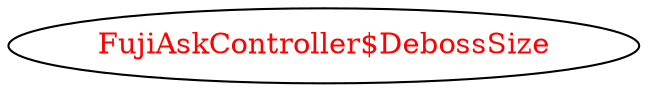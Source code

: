 digraph dependencyGraph {
 concentrate=true;
 ranksep="2.0";
 rankdir="LR"; 
 splines="ortho";
"FujiAskController$DebossSize" [fontcolor="red"];
}